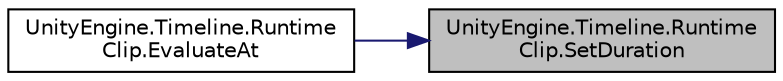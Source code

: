 digraph "UnityEngine.Timeline.RuntimeClip.SetDuration"
{
 // LATEX_PDF_SIZE
  edge [fontname="Helvetica",fontsize="10",labelfontname="Helvetica",labelfontsize="10"];
  node [fontname="Helvetica",fontsize="10",shape=record];
  rankdir="RL";
  Node1 [label="UnityEngine.Timeline.Runtime\lClip.SetDuration",height=0.2,width=0.4,color="black", fillcolor="grey75", style="filled", fontcolor="black",tooltip=" "];
  Node1 -> Node2 [dir="back",color="midnightblue",fontsize="10",style="solid",fontname="Helvetica"];
  Node2 [label="UnityEngine.Timeline.Runtime\lClip.EvaluateAt",height=0.2,width=0.4,color="black", fillcolor="white", style="filled",URL="$class_unity_engine_1_1_timeline_1_1_runtime_clip.html#a7ea80d8e08fc1bb42e7bbc37945ce552",tooltip=" "];
}
